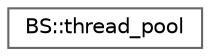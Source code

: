 digraph "Graphical Class Hierarchy"
{
 // LATEX_PDF_SIZE
  bgcolor="transparent";
  edge [fontname=Helvetica,fontsize=10,labelfontname=Helvetica,labelfontsize=10];
  node [fontname=Helvetica,fontsize=10,shape=box,height=0.2,width=0.4];
  rankdir="LR";
  Node0 [id="Node000000",label="BS::thread_pool",height=0.2,width=0.4,color="grey40", fillcolor="white", style="filled",URL="$classBS_1_1thread__pool.html",tooltip="A fast, lightweight, and easy-to-use C++17 thread pool class."];
}

